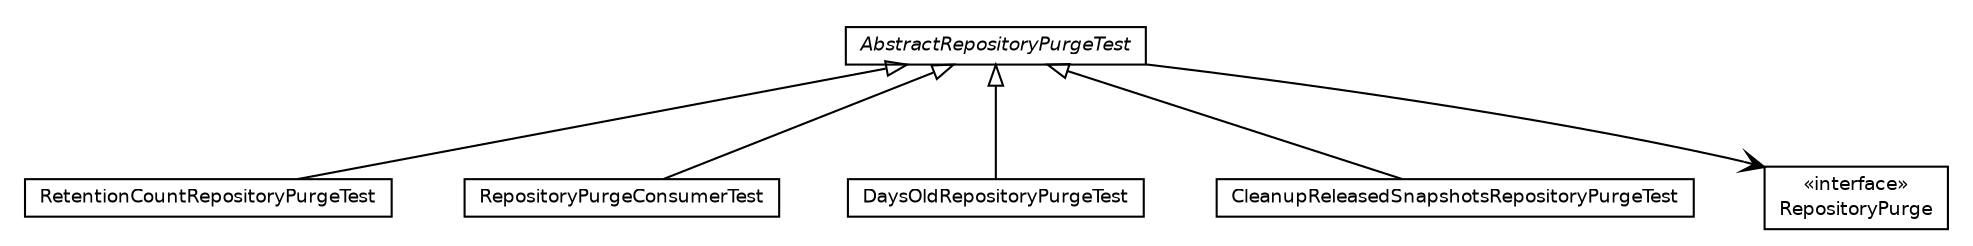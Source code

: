 #!/usr/local/bin/dot
#
# Class diagram 
# Generated by UmlGraph version 4.6 (http://www.spinellis.gr/sw/umlgraph)
#

digraph G {
	edge [fontname="Helvetica",fontsize=10,labelfontname="Helvetica",labelfontsize=10];
	node [fontname="Helvetica",fontsize=10,shape=plaintext];
	// org.apache.maven.archiva.consumers.core.repository.RetentionCountRepositoryPurgeTest
	c3611 [label=<<table border="0" cellborder="1" cellspacing="0" cellpadding="2" port="p" href="./RetentionCountRepositoryPurgeTest.html">
		<tr><td><table border="0" cellspacing="0" cellpadding="1">
			<tr><td> RetentionCountRepositoryPurgeTest </td></tr>
		</table></td></tr>
		</table>>, fontname="Helvetica", fontcolor="black", fontsize=9.0];
	// org.apache.maven.archiva.consumers.core.repository.RepositoryPurgeConsumerTest
	c3612 [label=<<table border="0" cellborder="1" cellspacing="0" cellpadding="2" port="p" href="./RepositoryPurgeConsumerTest.html">
		<tr><td><table border="0" cellspacing="0" cellpadding="1">
			<tr><td> RepositoryPurgeConsumerTest </td></tr>
		</table></td></tr>
		</table>>, fontname="Helvetica", fontcolor="black", fontsize=9.0];
	// org.apache.maven.archiva.consumers.core.repository.DaysOldRepositoryPurgeTest
	c3613 [label=<<table border="0" cellborder="1" cellspacing="0" cellpadding="2" port="p" href="./DaysOldRepositoryPurgeTest.html">
		<tr><td><table border="0" cellspacing="0" cellpadding="1">
			<tr><td> DaysOldRepositoryPurgeTest </td></tr>
		</table></td></tr>
		</table>>, fontname="Helvetica", fontcolor="black", fontsize=9.0];
	// org.apache.maven.archiva.consumers.core.repository.CleanupReleasedSnapshotsRepositoryPurgeTest
	c3614 [label=<<table border="0" cellborder="1" cellspacing="0" cellpadding="2" port="p" href="./CleanupReleasedSnapshotsRepositoryPurgeTest.html">
		<tr><td><table border="0" cellspacing="0" cellpadding="1">
			<tr><td> CleanupReleasedSnapshotsRepositoryPurgeTest </td></tr>
		</table></td></tr>
		</table>>, fontname="Helvetica", fontcolor="black", fontsize=9.0];
	// org.apache.maven.archiva.consumers.core.repository.AbstractRepositoryPurgeTest
	c3615 [label=<<table border="0" cellborder="1" cellspacing="0" cellpadding="2" port="p" href="./AbstractRepositoryPurgeTest.html">
		<tr><td><table border="0" cellspacing="0" cellpadding="1">
			<tr><td><font face="Helvetica-Oblique"> AbstractRepositoryPurgeTest </font></td></tr>
		</table></td></tr>
		</table>>, fontname="Helvetica", fontcolor="black", fontsize=9.0];
	//org.apache.maven.archiva.consumers.core.repository.RetentionCountRepositoryPurgeTest extends org.apache.maven.archiva.consumers.core.repository.AbstractRepositoryPurgeTest
	c3615:p -> c3611:p [dir=back,arrowtail=empty];
	//org.apache.maven.archiva.consumers.core.repository.RepositoryPurgeConsumerTest extends org.apache.maven.archiva.consumers.core.repository.AbstractRepositoryPurgeTest
	c3615:p -> c3612:p [dir=back,arrowtail=empty];
	//org.apache.maven.archiva.consumers.core.repository.DaysOldRepositoryPurgeTest extends org.apache.maven.archiva.consumers.core.repository.AbstractRepositoryPurgeTest
	c3615:p -> c3613:p [dir=back,arrowtail=empty];
	//org.apache.maven.archiva.consumers.core.repository.CleanupReleasedSnapshotsRepositoryPurgeTest extends org.apache.maven.archiva.consumers.core.repository.AbstractRepositoryPurgeTest
	c3615:p -> c3614:p [dir=back,arrowtail=empty];
	// org.apache.maven.archiva.consumers.core.repository.AbstractRepositoryPurgeTest NAVASSOC org.apache.maven.archiva.consumers.core.repository.RepositoryPurge
	c3615:p -> c3755:p [taillabel="", label="", headlabel="", fontname="Helvetica", fontcolor="black", fontsize=10.0, color="black", arrowhead=open];
	// org.apache.maven.archiva.consumers.core.repository.RepositoryPurge
	c3755 [label=<<table border="0" cellborder="1" cellspacing="0" cellpadding="2" port="p" href="http://java.sun.com/j2se/1.4.2/docs/api/org/apache/maven/archiva/consumers/core/repository/RepositoryPurge.html">
		<tr><td><table border="0" cellspacing="0" cellpadding="1">
			<tr><td> &laquo;interface&raquo; </td></tr>
			<tr><td> RepositoryPurge </td></tr>
		</table></td></tr>
		</table>>, fontname="Helvetica", fontcolor="black", fontsize=9.0];
}

